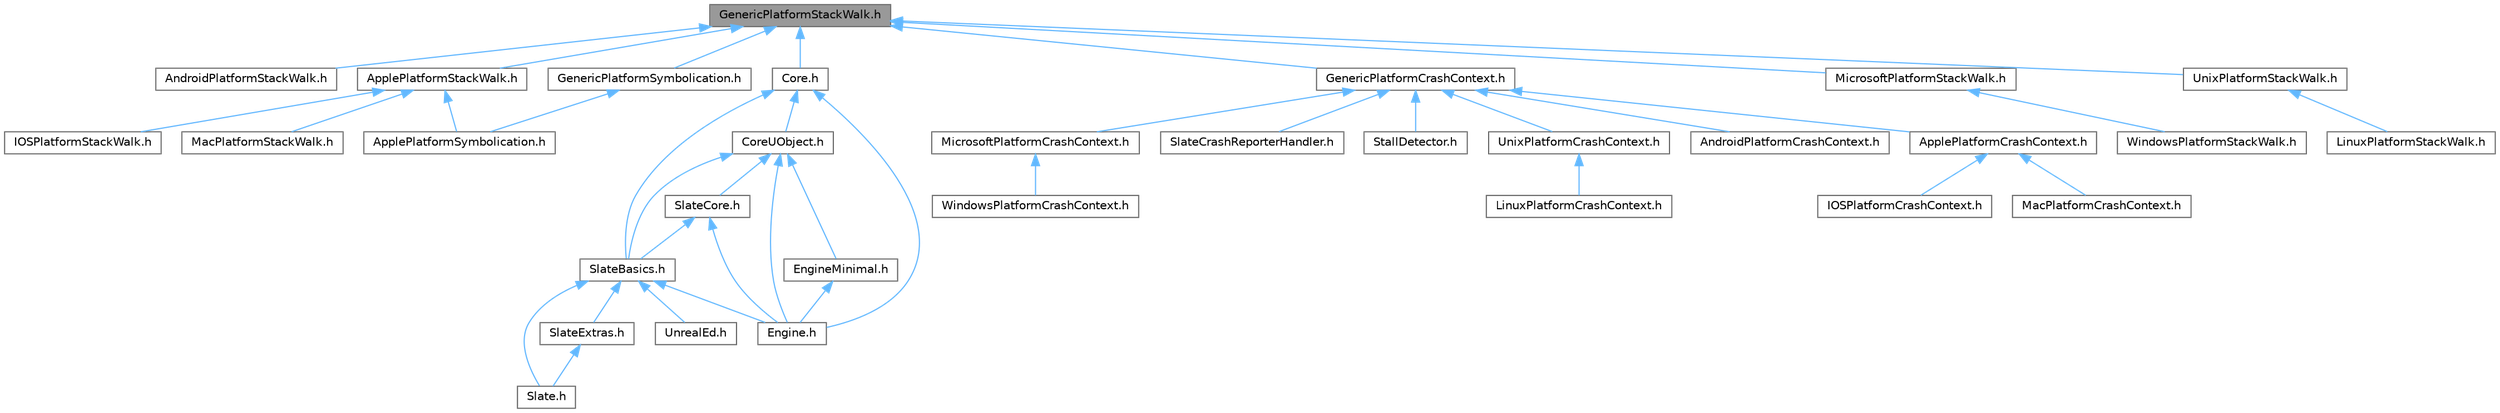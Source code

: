 digraph "GenericPlatformStackWalk.h"
{
 // INTERACTIVE_SVG=YES
 // LATEX_PDF_SIZE
  bgcolor="transparent";
  edge [fontname=Helvetica,fontsize=10,labelfontname=Helvetica,labelfontsize=10];
  node [fontname=Helvetica,fontsize=10,shape=box,height=0.2,width=0.4];
  Node1 [id="Node000001",label="GenericPlatformStackWalk.h",height=0.2,width=0.4,color="gray40", fillcolor="grey60", style="filled", fontcolor="black",tooltip=" "];
  Node1 -> Node2 [id="edge1_Node000001_Node000002",dir="back",color="steelblue1",style="solid",tooltip=" "];
  Node2 [id="Node000002",label="AndroidPlatformStackWalk.h",height=0.2,width=0.4,color="grey40", fillcolor="white", style="filled",URL="$d4/dbe/AndroidPlatformStackWalk_8h.html",tooltip=" "];
  Node1 -> Node3 [id="edge2_Node000001_Node000003",dir="back",color="steelblue1",style="solid",tooltip=" "];
  Node3 [id="Node000003",label="ApplePlatformStackWalk.h",height=0.2,width=0.4,color="grey40", fillcolor="white", style="filled",URL="$dc/d8a/ApplePlatformStackWalk_8h.html",tooltip=" "];
  Node3 -> Node4 [id="edge3_Node000003_Node000004",dir="back",color="steelblue1",style="solid",tooltip=" "];
  Node4 [id="Node000004",label="ApplePlatformSymbolication.h",height=0.2,width=0.4,color="grey40", fillcolor="white", style="filled",URL="$d5/d4c/ApplePlatformSymbolication_8h.html",tooltip=" "];
  Node3 -> Node5 [id="edge4_Node000003_Node000005",dir="back",color="steelblue1",style="solid",tooltip=" "];
  Node5 [id="Node000005",label="IOSPlatformStackWalk.h",height=0.2,width=0.4,color="grey40", fillcolor="white", style="filled",URL="$dc/dea/IOSPlatformStackWalk_8h.html",tooltip=" "];
  Node3 -> Node6 [id="edge5_Node000003_Node000006",dir="back",color="steelblue1",style="solid",tooltip=" "];
  Node6 [id="Node000006",label="MacPlatformStackWalk.h",height=0.2,width=0.4,color="grey40", fillcolor="white", style="filled",URL="$d4/d8c/MacPlatformStackWalk_8h.html",tooltip=" "];
  Node1 -> Node7 [id="edge6_Node000001_Node000007",dir="back",color="steelblue1",style="solid",tooltip=" "];
  Node7 [id="Node000007",label="Core.h",height=0.2,width=0.4,color="grey40", fillcolor="white", style="filled",URL="$d6/dd7/Core_8h.html",tooltip=" "];
  Node7 -> Node8 [id="edge7_Node000007_Node000008",dir="back",color="steelblue1",style="solid",tooltip=" "];
  Node8 [id="Node000008",label="CoreUObject.h",height=0.2,width=0.4,color="grey40", fillcolor="white", style="filled",URL="$d0/ded/CoreUObject_8h.html",tooltip=" "];
  Node8 -> Node9 [id="edge8_Node000008_Node000009",dir="back",color="steelblue1",style="solid",tooltip=" "];
  Node9 [id="Node000009",label="Engine.h",height=0.2,width=0.4,color="grey40", fillcolor="white", style="filled",URL="$d1/d34/Public_2Engine_8h.html",tooltip=" "];
  Node8 -> Node10 [id="edge9_Node000008_Node000010",dir="back",color="steelblue1",style="solid",tooltip=" "];
  Node10 [id="Node000010",label="EngineMinimal.h",height=0.2,width=0.4,color="grey40", fillcolor="white", style="filled",URL="$d0/d2c/EngineMinimal_8h.html",tooltip=" "];
  Node10 -> Node9 [id="edge10_Node000010_Node000009",dir="back",color="steelblue1",style="solid",tooltip=" "];
  Node8 -> Node11 [id="edge11_Node000008_Node000011",dir="back",color="steelblue1",style="solid",tooltip=" "];
  Node11 [id="Node000011",label="SlateBasics.h",height=0.2,width=0.4,color="grey40", fillcolor="white", style="filled",URL="$da/d2f/SlateBasics_8h.html",tooltip=" "];
  Node11 -> Node9 [id="edge12_Node000011_Node000009",dir="back",color="steelblue1",style="solid",tooltip=" "];
  Node11 -> Node12 [id="edge13_Node000011_Node000012",dir="back",color="steelblue1",style="solid",tooltip=" "];
  Node12 [id="Node000012",label="Slate.h",height=0.2,width=0.4,color="grey40", fillcolor="white", style="filled",URL="$d2/dc0/Slate_8h.html",tooltip=" "];
  Node11 -> Node13 [id="edge14_Node000011_Node000013",dir="back",color="steelblue1",style="solid",tooltip=" "];
  Node13 [id="Node000013",label="SlateExtras.h",height=0.2,width=0.4,color="grey40", fillcolor="white", style="filled",URL="$d8/dec/SlateExtras_8h.html",tooltip=" "];
  Node13 -> Node12 [id="edge15_Node000013_Node000012",dir="back",color="steelblue1",style="solid",tooltip=" "];
  Node11 -> Node14 [id="edge16_Node000011_Node000014",dir="back",color="steelblue1",style="solid",tooltip=" "];
  Node14 [id="Node000014",label="UnrealEd.h",height=0.2,width=0.4,color="grey40", fillcolor="white", style="filled",URL="$d2/d5f/UnrealEd_8h.html",tooltip=" "];
  Node8 -> Node15 [id="edge17_Node000008_Node000015",dir="back",color="steelblue1",style="solid",tooltip=" "];
  Node15 [id="Node000015",label="SlateCore.h",height=0.2,width=0.4,color="grey40", fillcolor="white", style="filled",URL="$dc/d03/SlateCore_8h.html",tooltip=" "];
  Node15 -> Node9 [id="edge18_Node000015_Node000009",dir="back",color="steelblue1",style="solid",tooltip=" "];
  Node15 -> Node11 [id="edge19_Node000015_Node000011",dir="back",color="steelblue1",style="solid",tooltip=" "];
  Node7 -> Node9 [id="edge20_Node000007_Node000009",dir="back",color="steelblue1",style="solid",tooltip=" "];
  Node7 -> Node11 [id="edge21_Node000007_Node000011",dir="back",color="steelblue1",style="solid",tooltip=" "];
  Node1 -> Node16 [id="edge22_Node000001_Node000016",dir="back",color="steelblue1",style="solid",tooltip=" "];
  Node16 [id="Node000016",label="GenericPlatformCrashContext.h",height=0.2,width=0.4,color="grey40", fillcolor="white", style="filled",URL="$dd/d2c/GenericPlatformCrashContext_8h.html",tooltip=" "];
  Node16 -> Node17 [id="edge23_Node000016_Node000017",dir="back",color="steelblue1",style="solid",tooltip=" "];
  Node17 [id="Node000017",label="AndroidPlatformCrashContext.h",height=0.2,width=0.4,color="grey40", fillcolor="white", style="filled",URL="$d3/dcf/AndroidPlatformCrashContext_8h.html",tooltip=" "];
  Node16 -> Node18 [id="edge24_Node000016_Node000018",dir="back",color="steelblue1",style="solid",tooltip=" "];
  Node18 [id="Node000018",label="ApplePlatformCrashContext.h",height=0.2,width=0.4,color="grey40", fillcolor="white", style="filled",URL="$d7/d32/ApplePlatformCrashContext_8h.html",tooltip=" "];
  Node18 -> Node19 [id="edge25_Node000018_Node000019",dir="back",color="steelblue1",style="solid",tooltip=" "];
  Node19 [id="Node000019",label="IOSPlatformCrashContext.h",height=0.2,width=0.4,color="grey40", fillcolor="white", style="filled",URL="$da/dde/IOSPlatformCrashContext_8h.html",tooltip=" "];
  Node18 -> Node20 [id="edge26_Node000018_Node000020",dir="back",color="steelblue1",style="solid",tooltip=" "];
  Node20 [id="Node000020",label="MacPlatformCrashContext.h",height=0.2,width=0.4,color="grey40", fillcolor="white", style="filled",URL="$dd/d4c/MacPlatformCrashContext_8h.html",tooltip=" "];
  Node16 -> Node21 [id="edge27_Node000016_Node000021",dir="back",color="steelblue1",style="solid",tooltip=" "];
  Node21 [id="Node000021",label="MicrosoftPlatformCrashContext.h",height=0.2,width=0.4,color="grey40", fillcolor="white", style="filled",URL="$dd/d46/MicrosoftPlatformCrashContext_8h.html",tooltip=" "];
  Node21 -> Node22 [id="edge28_Node000021_Node000022",dir="back",color="steelblue1",style="solid",tooltip=" "];
  Node22 [id="Node000022",label="WindowsPlatformCrashContext.h",height=0.2,width=0.4,color="grey40", fillcolor="white", style="filled",URL="$d8/d26/WindowsPlatformCrashContext_8h.html",tooltip=" "];
  Node16 -> Node23 [id="edge29_Node000016_Node000023",dir="back",color="steelblue1",style="solid",tooltip=" "];
  Node23 [id="Node000023",label="SlateCrashReporterHandler.h",height=0.2,width=0.4,color="grey40", fillcolor="white", style="filled",URL="$d4/d42/SlateCrashReporterHandler_8h.html",tooltip=" "];
  Node16 -> Node24 [id="edge30_Node000016_Node000024",dir="back",color="steelblue1",style="solid",tooltip=" "];
  Node24 [id="Node000024",label="StallDetector.h",height=0.2,width=0.4,color="grey40", fillcolor="white", style="filled",URL="$d9/d25/StallDetector_8h.html",tooltip=" "];
  Node16 -> Node25 [id="edge31_Node000016_Node000025",dir="back",color="steelblue1",style="solid",tooltip=" "];
  Node25 [id="Node000025",label="UnixPlatformCrashContext.h",height=0.2,width=0.4,color="grey40", fillcolor="white", style="filled",URL="$da/dec/UnixPlatformCrashContext_8h.html",tooltip=" "];
  Node25 -> Node26 [id="edge32_Node000025_Node000026",dir="back",color="steelblue1",style="solid",tooltip=" "];
  Node26 [id="Node000026",label="LinuxPlatformCrashContext.h",height=0.2,width=0.4,color="grey40", fillcolor="white", style="filled",URL="$d3/ded/LinuxPlatformCrashContext_8h.html",tooltip=" "];
  Node1 -> Node27 [id="edge33_Node000001_Node000027",dir="back",color="steelblue1",style="solid",tooltip=" "];
  Node27 [id="Node000027",label="GenericPlatformSymbolication.h",height=0.2,width=0.4,color="grey40", fillcolor="white", style="filled",URL="$d1/d47/GenericPlatformSymbolication_8h.html",tooltip=" "];
  Node27 -> Node4 [id="edge34_Node000027_Node000004",dir="back",color="steelblue1",style="solid",tooltip=" "];
  Node1 -> Node28 [id="edge35_Node000001_Node000028",dir="back",color="steelblue1",style="solid",tooltip=" "];
  Node28 [id="Node000028",label="MicrosoftPlatformStackWalk.h",height=0.2,width=0.4,color="grey40", fillcolor="white", style="filled",URL="$d0/dbe/MicrosoftPlatformStackWalk_8h.html",tooltip=" "];
  Node28 -> Node29 [id="edge36_Node000028_Node000029",dir="back",color="steelblue1",style="solid",tooltip=" "];
  Node29 [id="Node000029",label="WindowsPlatformStackWalk.h",height=0.2,width=0.4,color="grey40", fillcolor="white", style="filled",URL="$df/d40/WindowsPlatformStackWalk_8h.html",tooltip=" "];
  Node1 -> Node30 [id="edge37_Node000001_Node000030",dir="back",color="steelblue1",style="solid",tooltip=" "];
  Node30 [id="Node000030",label="UnixPlatformStackWalk.h",height=0.2,width=0.4,color="grey40", fillcolor="white", style="filled",URL="$d2/d69/UnixPlatformStackWalk_8h.html",tooltip=" "];
  Node30 -> Node31 [id="edge38_Node000030_Node000031",dir="back",color="steelblue1",style="solid",tooltip=" "];
  Node31 [id="Node000031",label="LinuxPlatformStackWalk.h",height=0.2,width=0.4,color="grey40", fillcolor="white", style="filled",URL="$dd/d02/LinuxPlatformStackWalk_8h.html",tooltip=" "];
}
